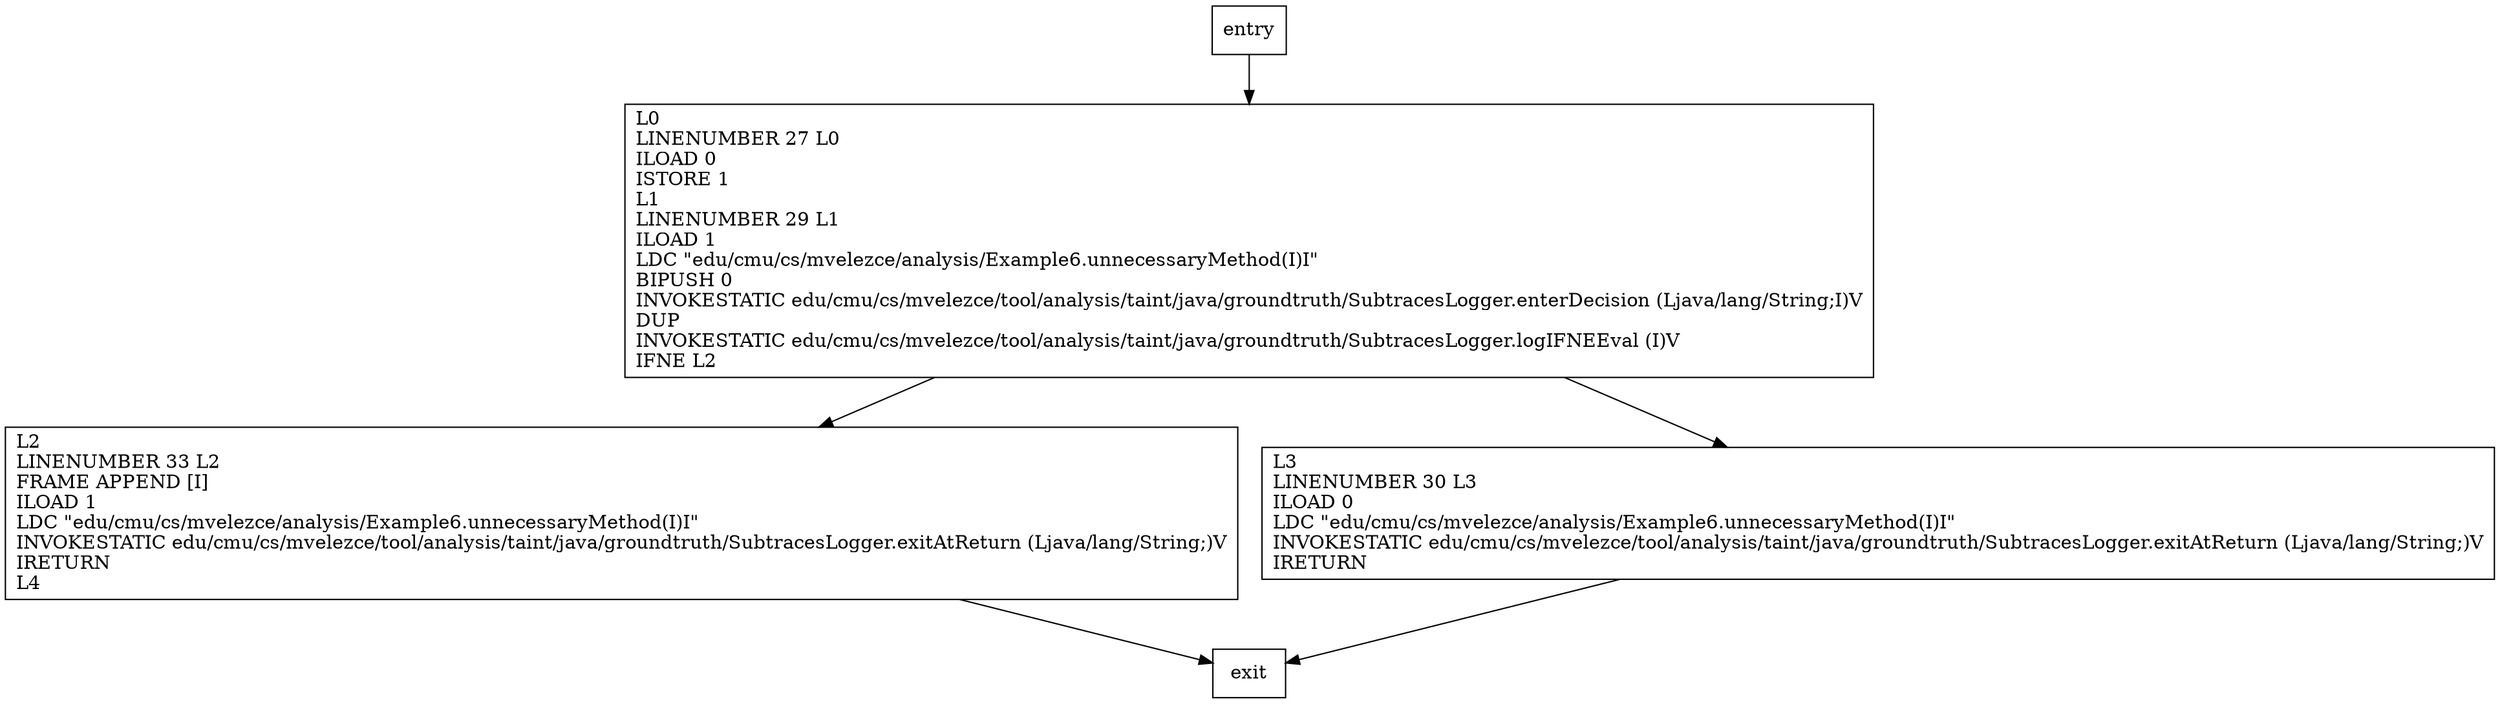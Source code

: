 digraph unnecessaryMethod {
node [shape=record];
1750761816 [label="L2\lLINENUMBER 33 L2\lFRAME APPEND [I]\lILOAD 1\lLDC \"edu/cmu/cs/mvelezce/analysis/Example6.unnecessaryMethod(I)I\"\lINVOKESTATIC edu/cmu/cs/mvelezce/tool/analysis/taint/java/groundtruth/SubtracesLogger.exitAtReturn (Ljava/lang/String;)V\lIRETURN\lL4\l"];
1318926629 [label="L3\lLINENUMBER 30 L3\lILOAD 0\lLDC \"edu/cmu/cs/mvelezce/analysis/Example6.unnecessaryMethod(I)I\"\lINVOKESTATIC edu/cmu/cs/mvelezce/tool/analysis/taint/java/groundtruth/SubtracesLogger.exitAtReturn (Ljava/lang/String;)V\lIRETURN\l"];
750176422 [label="L0\lLINENUMBER 27 L0\lILOAD 0\lISTORE 1\lL1\lLINENUMBER 29 L1\lILOAD 1\lLDC \"edu/cmu/cs/mvelezce/analysis/Example6.unnecessaryMethod(I)I\"\lBIPUSH 0\lINVOKESTATIC edu/cmu/cs/mvelezce/tool/analysis/taint/java/groundtruth/SubtracesLogger.enterDecision (Ljava/lang/String;I)V\lDUP\lINVOKESTATIC edu/cmu/cs/mvelezce/tool/analysis/taint/java/groundtruth/SubtracesLogger.logIFNEEval (I)V\lIFNE L2\l"];
entry;
exit;
entry -> 750176422;
1750761816 -> exit;
1318926629 -> exit;
750176422 -> 1750761816;
750176422 -> 1318926629;
}
